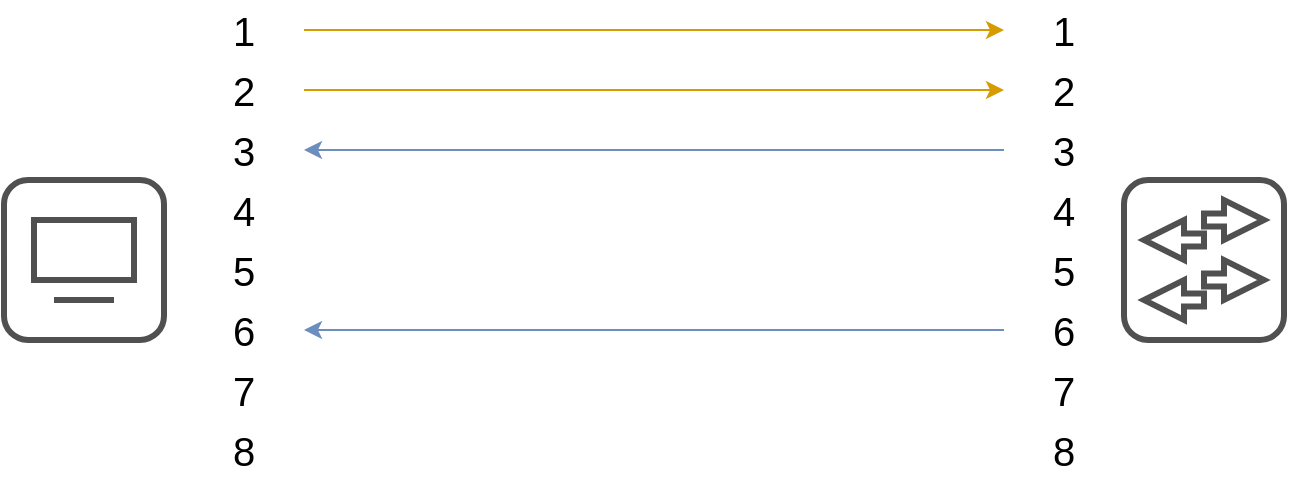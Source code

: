 <mxfile version="20.2.3" type="device"><diagram id="8z4zW3mosltSMIBW6wH1" name="Page-1"><mxGraphModel dx="1422" dy="780" grid="1" gridSize="10" guides="1" tooltips="1" connect="1" arrows="1" fold="1" page="1" pageScale="1" pageWidth="850" pageHeight="1100" math="0" shadow="0"><root><mxCell id="0"/><mxCell id="1" parent="0"/><mxCell id="KUBwGu8KctSFsTM8L0I_-1" value="" style="group" vertex="1" connectable="0" parent="1"><mxGeometry x="120" y="160" width="80" height="80" as="geometry"/></mxCell><mxCell id="KUBwGu8KctSFsTM8L0I_-2" value="" style="rounded=1;whiteSpace=wrap;html=1;strokeWidth=3;strokeColor=#505050;" vertex="1" parent="KUBwGu8KctSFsTM8L0I_-1"><mxGeometry width="80" height="80" as="geometry"/></mxCell><mxCell id="KUBwGu8KctSFsTM8L0I_-3" value="" style="rounded=0;whiteSpace=wrap;html=1;strokeColor=#505050;strokeWidth=3;" vertex="1" parent="KUBwGu8KctSFsTM8L0I_-1"><mxGeometry x="15" y="20" width="50" height="30" as="geometry"/></mxCell><mxCell id="KUBwGu8KctSFsTM8L0I_-4" value="" style="endArrow=none;html=1;rounded=0;strokeWidth=3;strokeColor=#505050;" edge="1" parent="KUBwGu8KctSFsTM8L0I_-1"><mxGeometry width="50" height="50" relative="1" as="geometry"><mxPoint x="25" y="60" as="sourcePoint"/><mxPoint x="55" y="60" as="targetPoint"/></mxGeometry></mxCell><mxCell id="KUBwGu8KctSFsTM8L0I_-5" value="" style="group" vertex="1" connectable="0" parent="1"><mxGeometry x="680" y="160" width="80" height="80" as="geometry"/></mxCell><mxCell id="KUBwGu8KctSFsTM8L0I_-6" value="" style="rounded=1;whiteSpace=wrap;html=1;strokeWidth=3;strokeColor=#505050;" vertex="1" parent="KUBwGu8KctSFsTM8L0I_-5"><mxGeometry width="80" height="80" as="geometry"/></mxCell><mxCell id="KUBwGu8KctSFsTM8L0I_-7" value="" style="html=1;shadow=0;dashed=0;align=center;verticalAlign=middle;shape=mxgraph.arrows2.arrow;dy=0.67;dx=20;notch=0;rounded=1;strokeColor=#505050;strokeWidth=3;" vertex="1" parent="KUBwGu8KctSFsTM8L0I_-5"><mxGeometry x="40" y="10" width="30" height="20" as="geometry"/></mxCell><mxCell id="KUBwGu8KctSFsTM8L0I_-8" value="" style="html=1;shadow=0;dashed=0;align=center;verticalAlign=middle;shape=mxgraph.arrows2.arrow;dy=0.67;dx=20;notch=0;rounded=1;strokeColor=#505050;strokeWidth=3;flipV=0;flipH=1;" vertex="1" parent="KUBwGu8KctSFsTM8L0I_-5"><mxGeometry x="10" y="20" width="30" height="20" as="geometry"/></mxCell><mxCell id="KUBwGu8KctSFsTM8L0I_-9" value="" style="html=1;shadow=0;dashed=0;align=center;verticalAlign=middle;shape=mxgraph.arrows2.arrow;dy=0.67;dx=20;notch=0;rounded=1;strokeColor=#505050;strokeWidth=3;" vertex="1" parent="KUBwGu8KctSFsTM8L0I_-5"><mxGeometry x="40" y="40" width="30" height="20" as="geometry"/></mxCell><mxCell id="KUBwGu8KctSFsTM8L0I_-10" value="" style="html=1;shadow=0;dashed=0;align=center;verticalAlign=middle;shape=mxgraph.arrows2.arrow;dy=0.67;dx=20;notch=0;rounded=1;strokeColor=#505050;strokeWidth=3;flipH=1;" vertex="1" parent="KUBwGu8KctSFsTM8L0I_-5"><mxGeometry x="10" y="50" width="30" height="20" as="geometry"/></mxCell><mxCell id="KUBwGu8KctSFsTM8L0I_-27" style="edgeStyle=orthogonalEdgeStyle;rounded=0;orthogonalLoop=1;jettySize=auto;html=1;exitX=1;exitY=0.5;exitDx=0;exitDy=0;fontSize=20;fillColor=#ffe6cc;strokeColor=#d79b00;" edge="1" parent="1" source="KUBwGu8KctSFsTM8L0I_-11" target="KUBwGu8KctSFsTM8L0I_-19"><mxGeometry relative="1" as="geometry"/></mxCell><mxCell id="KUBwGu8KctSFsTM8L0I_-11" value="&lt;font style=&quot;font-size: 20px;&quot;&gt;1&lt;/font&gt;" style="text;html=1;strokeColor=none;fillColor=none;align=center;verticalAlign=middle;whiteSpace=wrap;rounded=0;fontSize=20;" vertex="1" parent="1"><mxGeometry x="210" y="70" width="60" height="30" as="geometry"/></mxCell><mxCell id="KUBwGu8KctSFsTM8L0I_-28" style="edgeStyle=orthogonalEdgeStyle;rounded=0;orthogonalLoop=1;jettySize=auto;html=1;exitX=1;exitY=0.5;exitDx=0;exitDy=0;fontSize=20;fillColor=#ffe6cc;strokeColor=#d79b00;" edge="1" parent="1" source="KUBwGu8KctSFsTM8L0I_-12" target="KUBwGu8KctSFsTM8L0I_-20"><mxGeometry relative="1" as="geometry"/></mxCell><mxCell id="KUBwGu8KctSFsTM8L0I_-12" value="&lt;font style=&quot;font-size: 20px;&quot;&gt;2&lt;/font&gt;" style="text;html=1;strokeColor=none;fillColor=none;align=center;verticalAlign=middle;whiteSpace=wrap;rounded=0;fontSize=20;" vertex="1" parent="1"><mxGeometry x="210" y="100" width="60" height="30" as="geometry"/></mxCell><mxCell id="KUBwGu8KctSFsTM8L0I_-13" value="3" style="text;html=1;strokeColor=none;fillColor=none;align=center;verticalAlign=middle;whiteSpace=wrap;rounded=0;fontSize=20;" vertex="1" parent="1"><mxGeometry x="210" y="130" width="60" height="30" as="geometry"/></mxCell><mxCell id="KUBwGu8KctSFsTM8L0I_-14" value="4" style="text;html=1;strokeColor=none;fillColor=none;align=center;verticalAlign=middle;whiteSpace=wrap;rounded=0;fontSize=20;" vertex="1" parent="1"><mxGeometry x="210" y="160" width="60" height="30" as="geometry"/></mxCell><mxCell id="KUBwGu8KctSFsTM8L0I_-15" value="5" style="text;html=1;strokeColor=none;fillColor=none;align=center;verticalAlign=middle;whiteSpace=wrap;rounded=0;fontSize=20;" vertex="1" parent="1"><mxGeometry x="210" y="190" width="60" height="30" as="geometry"/></mxCell><mxCell id="KUBwGu8KctSFsTM8L0I_-16" value="6" style="text;html=1;strokeColor=none;fillColor=none;align=center;verticalAlign=middle;whiteSpace=wrap;rounded=0;fontSize=20;" vertex="1" parent="1"><mxGeometry x="210" y="220" width="60" height="30" as="geometry"/></mxCell><mxCell id="KUBwGu8KctSFsTM8L0I_-17" value="7" style="text;html=1;strokeColor=none;fillColor=none;align=center;verticalAlign=middle;whiteSpace=wrap;rounded=0;fontSize=20;" vertex="1" parent="1"><mxGeometry x="210" y="250" width="60" height="30" as="geometry"/></mxCell><mxCell id="KUBwGu8KctSFsTM8L0I_-18" value="8" style="text;html=1;strokeColor=none;fillColor=none;align=center;verticalAlign=middle;whiteSpace=wrap;rounded=0;fontSize=20;" vertex="1" parent="1"><mxGeometry x="210" y="280" width="60" height="30" as="geometry"/></mxCell><mxCell id="KUBwGu8KctSFsTM8L0I_-19" value="&lt;font style=&quot;font-size: 20px;&quot;&gt;1&lt;/font&gt;" style="text;html=1;strokeColor=none;fillColor=none;align=center;verticalAlign=middle;whiteSpace=wrap;rounded=0;fontSize=20;" vertex="1" parent="1"><mxGeometry x="620" y="70" width="60" height="30" as="geometry"/></mxCell><mxCell id="KUBwGu8KctSFsTM8L0I_-20" value="&lt;font style=&quot;font-size: 20px;&quot;&gt;2&lt;/font&gt;" style="text;html=1;strokeColor=none;fillColor=none;align=center;verticalAlign=middle;whiteSpace=wrap;rounded=0;fontSize=20;" vertex="1" parent="1"><mxGeometry x="620" y="100" width="60" height="30" as="geometry"/></mxCell><mxCell id="KUBwGu8KctSFsTM8L0I_-30" style="edgeStyle=orthogonalEdgeStyle;rounded=0;orthogonalLoop=1;jettySize=auto;html=1;exitX=0;exitY=0.5;exitDx=0;exitDy=0;fontSize=20;fillColor=#dae8fc;strokeColor=#6c8ebf;" edge="1" parent="1" source="KUBwGu8KctSFsTM8L0I_-21" target="KUBwGu8KctSFsTM8L0I_-13"><mxGeometry relative="1" as="geometry"/></mxCell><mxCell id="KUBwGu8KctSFsTM8L0I_-21" value="3" style="text;html=1;strokeColor=none;fillColor=none;align=center;verticalAlign=middle;whiteSpace=wrap;rounded=0;fontSize=20;" vertex="1" parent="1"><mxGeometry x="620" y="130" width="60" height="30" as="geometry"/></mxCell><mxCell id="KUBwGu8KctSFsTM8L0I_-22" value="4" style="text;html=1;strokeColor=none;fillColor=none;align=center;verticalAlign=middle;whiteSpace=wrap;rounded=0;fontSize=20;" vertex="1" parent="1"><mxGeometry x="620" y="160" width="60" height="30" as="geometry"/></mxCell><mxCell id="KUBwGu8KctSFsTM8L0I_-23" value="5" style="text;html=1;strokeColor=none;fillColor=none;align=center;verticalAlign=middle;whiteSpace=wrap;rounded=0;fontSize=20;" vertex="1" parent="1"><mxGeometry x="620" y="190" width="60" height="30" as="geometry"/></mxCell><mxCell id="KUBwGu8KctSFsTM8L0I_-31" style="edgeStyle=orthogonalEdgeStyle;rounded=0;orthogonalLoop=1;jettySize=auto;html=1;exitX=0;exitY=0.5;exitDx=0;exitDy=0;entryX=1;entryY=0.5;entryDx=0;entryDy=0;fontSize=20;fillColor=#dae8fc;strokeColor=#6c8ebf;" edge="1" parent="1" source="KUBwGu8KctSFsTM8L0I_-24" target="KUBwGu8KctSFsTM8L0I_-16"><mxGeometry relative="1" as="geometry"/></mxCell><mxCell id="KUBwGu8KctSFsTM8L0I_-24" value="6" style="text;html=1;strokeColor=none;fillColor=none;align=center;verticalAlign=middle;whiteSpace=wrap;rounded=0;fontSize=20;" vertex="1" parent="1"><mxGeometry x="620" y="220" width="60" height="30" as="geometry"/></mxCell><mxCell id="KUBwGu8KctSFsTM8L0I_-25" value="7" style="text;html=1;strokeColor=none;fillColor=none;align=center;verticalAlign=middle;whiteSpace=wrap;rounded=0;fontSize=20;" vertex="1" parent="1"><mxGeometry x="620" y="250" width="60" height="30" as="geometry"/></mxCell><mxCell id="KUBwGu8KctSFsTM8L0I_-26" value="8" style="text;html=1;strokeColor=none;fillColor=none;align=center;verticalAlign=middle;whiteSpace=wrap;rounded=0;fontSize=20;" vertex="1" parent="1"><mxGeometry x="620" y="280" width="60" height="30" as="geometry"/></mxCell></root></mxGraphModel></diagram></mxfile>